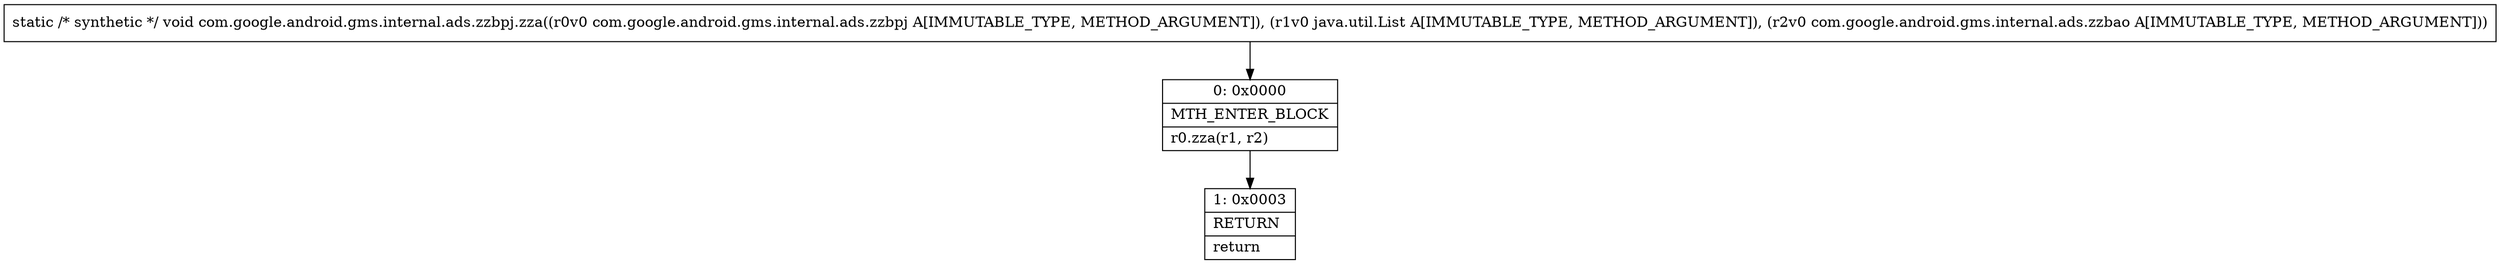 digraph "CFG forcom.google.android.gms.internal.ads.zzbpj.zza(Lcom\/google\/android\/gms\/internal\/ads\/zzbpj;Ljava\/util\/List;Lcom\/google\/android\/gms\/internal\/ads\/zzbao;)V" {
Node_0 [shape=record,label="{0\:\ 0x0000|MTH_ENTER_BLOCK\l|r0.zza(r1, r2)\l}"];
Node_1 [shape=record,label="{1\:\ 0x0003|RETURN\l|return\l}"];
MethodNode[shape=record,label="{static \/* synthetic *\/ void com.google.android.gms.internal.ads.zzbpj.zza((r0v0 com.google.android.gms.internal.ads.zzbpj A[IMMUTABLE_TYPE, METHOD_ARGUMENT]), (r1v0 java.util.List A[IMMUTABLE_TYPE, METHOD_ARGUMENT]), (r2v0 com.google.android.gms.internal.ads.zzbao A[IMMUTABLE_TYPE, METHOD_ARGUMENT])) }"];
MethodNode -> Node_0;
Node_0 -> Node_1;
}

